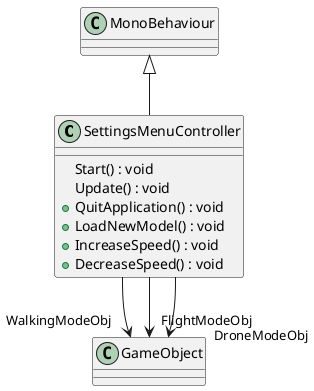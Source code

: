 @startuml
class SettingsMenuController {
    Start() : void
    Update() : void
    + QuitApplication() : void
    + LoadNewModel() : void
    + IncreaseSpeed() : void
    + DecreaseSpeed() : void
}
MonoBehaviour <|-- SettingsMenuController
SettingsMenuController --> "WalkingModeObj" GameObject
SettingsMenuController --> "FlightModeObj" GameObject
SettingsMenuController --> "DroneModeObj" GameObject
@enduml
